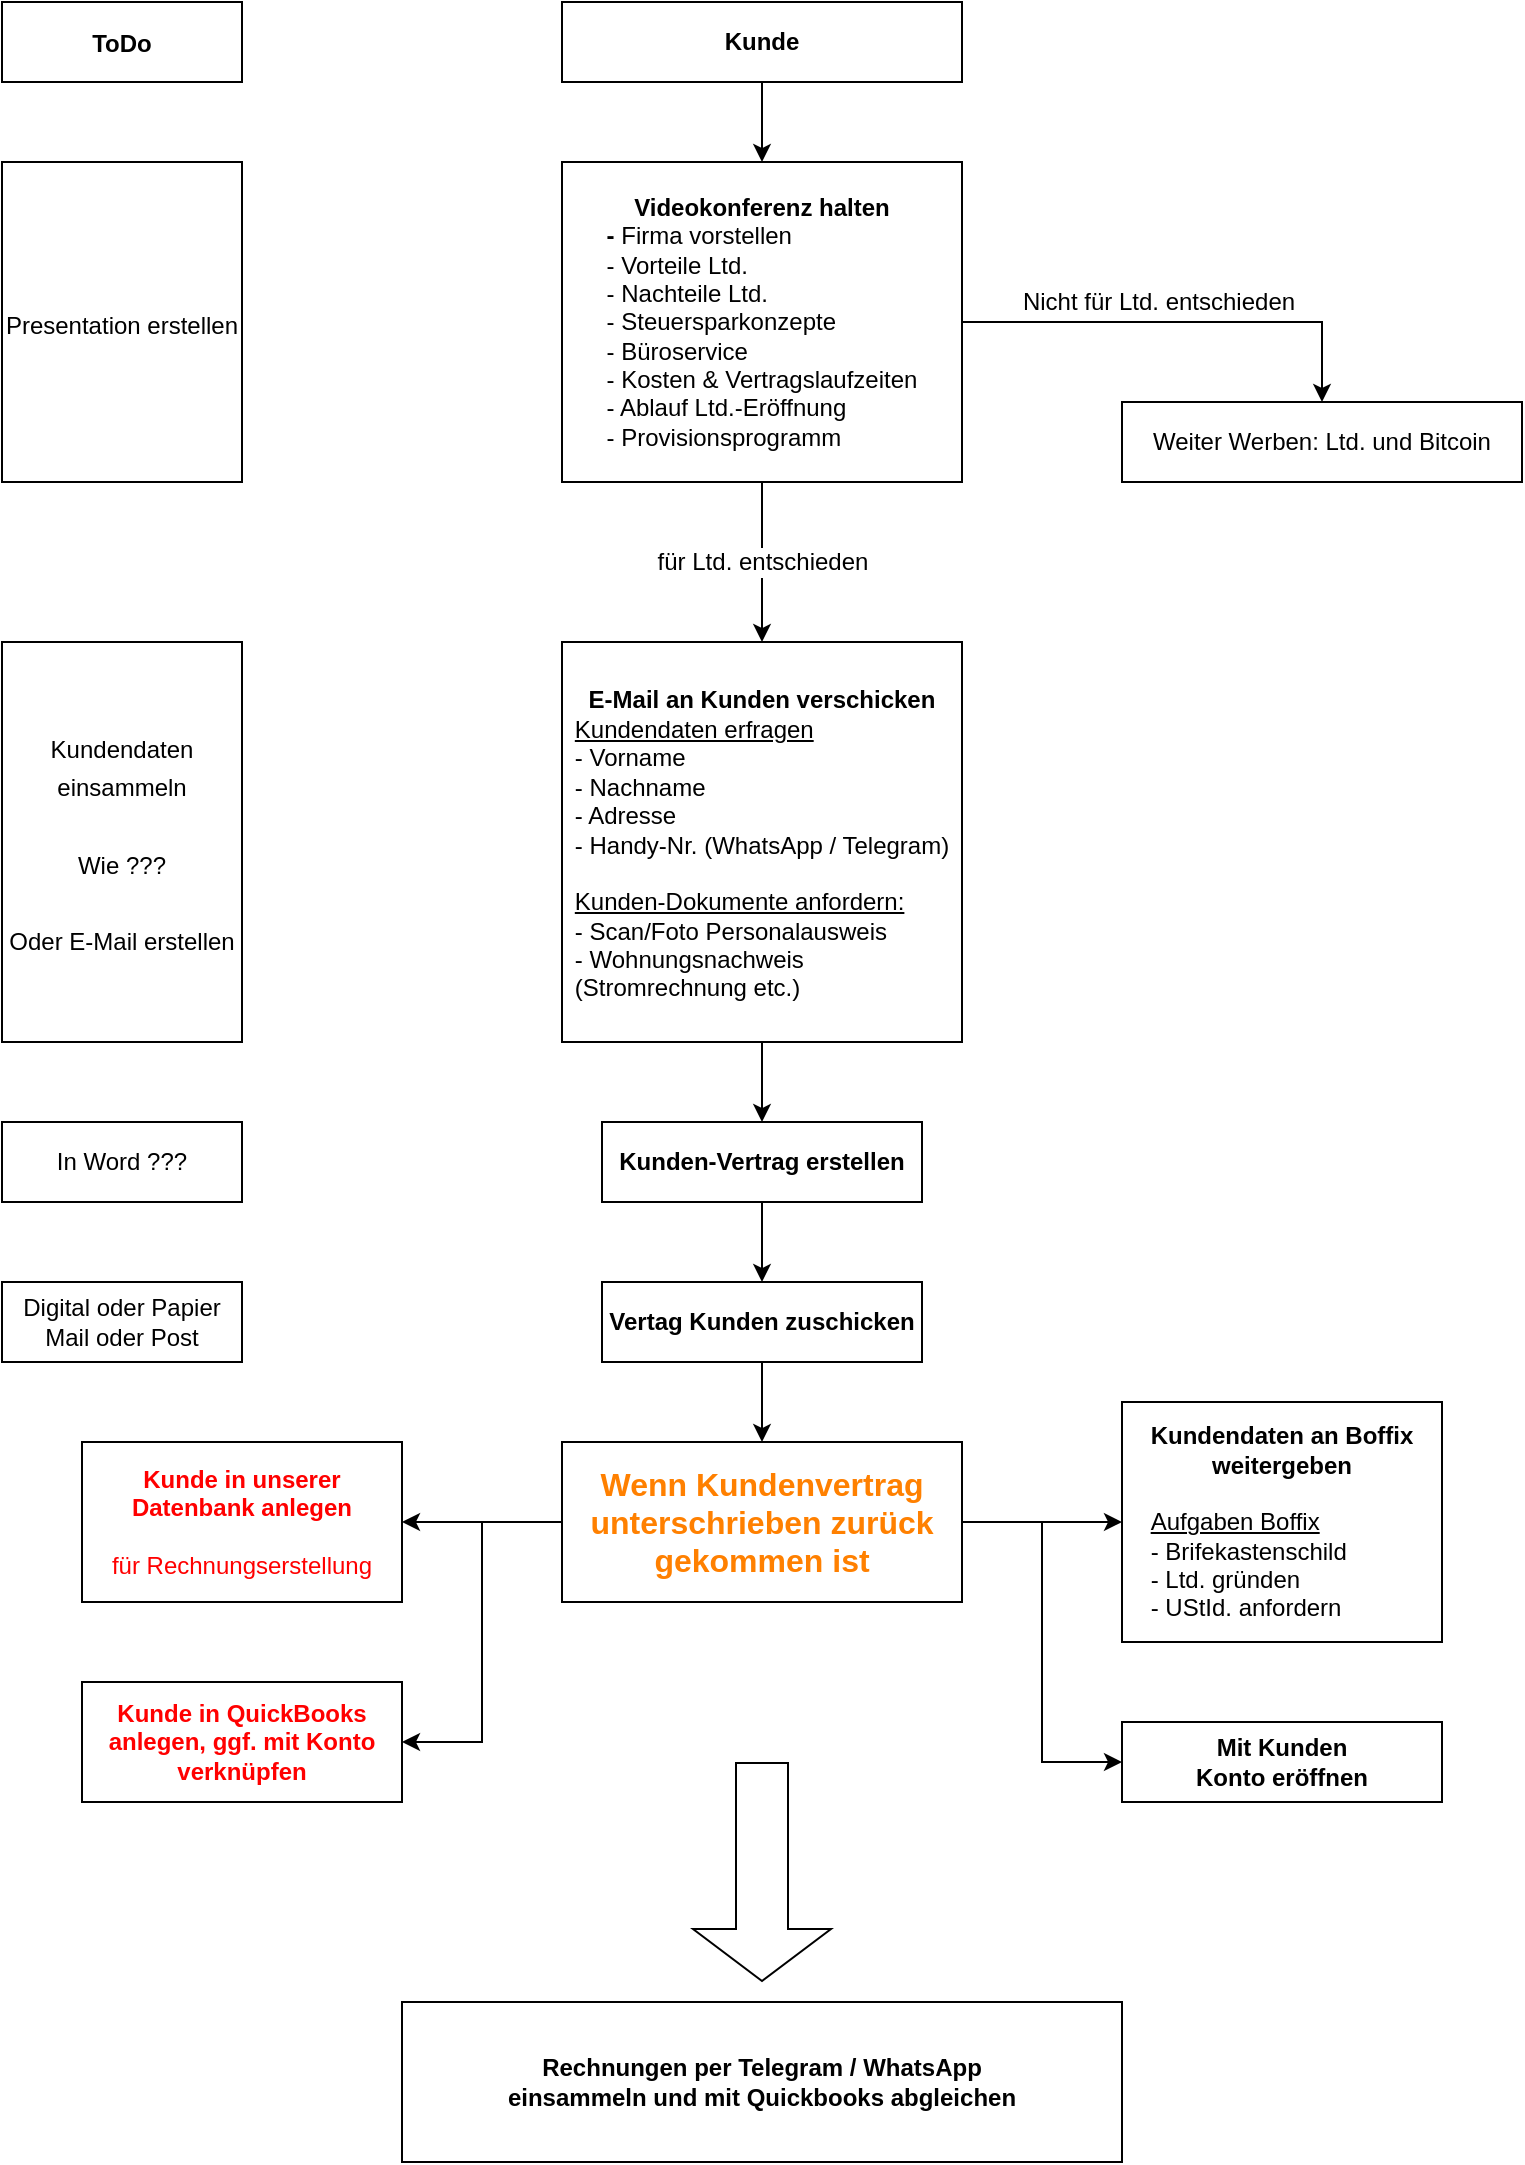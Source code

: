 <mxfile version="20.8.23" type="github">
  <diagram name="Seite-1" id="O6X6owak-KxjnDkndxaL">
    <mxGraphModel dx="1320" dy="754" grid="1" gridSize="10" guides="1" tooltips="1" connect="1" arrows="1" fold="1" page="1" pageScale="1" pageWidth="827" pageHeight="1169" math="0" shadow="0">
      <root>
        <mxCell id="0" />
        <mxCell id="1" parent="0" />
        <mxCell id="pdj2C71loEkQCJ0KdB5L-4" value="&lt;b&gt;Kunde&lt;/b&gt;" style="rounded=0;whiteSpace=wrap;html=1;" vertex="1" parent="1">
          <mxGeometry x="320" y="40" width="200" height="40" as="geometry" />
        </mxCell>
        <mxCell id="pdj2C71loEkQCJ0KdB5L-5" value="" style="endArrow=classic;html=1;rounded=0;exitX=0.5;exitY=1;exitDx=0;exitDy=0;" edge="1" parent="1" source="pdj2C71loEkQCJ0KdB5L-4" target="pdj2C71loEkQCJ0KdB5L-6">
          <mxGeometry width="50" height="50" relative="1" as="geometry">
            <mxPoint x="450" y="490" as="sourcePoint" />
            <mxPoint x="460" y="240" as="targetPoint" />
          </mxGeometry>
        </mxCell>
        <mxCell id="pdj2C71loEkQCJ0KdB5L-45" value="" style="edgeStyle=orthogonalEdgeStyle;rounded=0;orthogonalLoop=1;jettySize=auto;html=1;fontSize=12;entryX=0.5;entryY=0;entryDx=0;entryDy=0;" edge="1" parent="1" source="pdj2C71loEkQCJ0KdB5L-6" target="pdj2C71loEkQCJ0KdB5L-41">
          <mxGeometry relative="1" as="geometry" />
        </mxCell>
        <mxCell id="pdj2C71loEkQCJ0KdB5L-47" value="für Ltd. entschieden" style="edgeLabel;html=1;align=center;verticalAlign=middle;resizable=0;points=[];fontSize=12;" vertex="1" connectable="0" parent="pdj2C71loEkQCJ0KdB5L-45">
          <mxGeometry x="-0.3" relative="1" as="geometry">
            <mxPoint y="12" as="offset" />
          </mxGeometry>
        </mxCell>
        <mxCell id="pdj2C71loEkQCJ0KdB5L-46" value="" style="edgeStyle=orthogonalEdgeStyle;rounded=0;orthogonalLoop=1;jettySize=auto;html=1;fontSize=12;entryX=0.5;entryY=0;entryDx=0;entryDy=0;" edge="1" parent="1" source="pdj2C71loEkQCJ0KdB5L-6" target="pdj2C71loEkQCJ0KdB5L-12">
          <mxGeometry relative="1" as="geometry">
            <mxPoint x="700" y="240" as="targetPoint" />
          </mxGeometry>
        </mxCell>
        <mxCell id="pdj2C71loEkQCJ0KdB5L-48" value="Nicht für Ltd. entschieden" style="edgeLabel;html=1;align=center;verticalAlign=middle;resizable=0;points=[];fontSize=12;" vertex="1" connectable="0" parent="pdj2C71loEkQCJ0KdB5L-46">
          <mxGeometry x="-0.111" y="3" relative="1" as="geometry">
            <mxPoint y="-7" as="offset" />
          </mxGeometry>
        </mxCell>
        <mxCell id="pdj2C71loEkQCJ0KdB5L-6" value="&lt;div&gt;&lt;b&gt;Videokonferenz halten&lt;br&gt;&lt;/b&gt;&lt;/div&gt;&lt;div align=&quot;left&quot;&gt;&lt;b&gt;- &lt;/b&gt;Firma vorstellen&lt;/div&gt;&lt;div align=&quot;left&quot;&gt;- Vorteile Ltd.&lt;/div&gt;&lt;div align=&quot;left&quot;&gt;- Nachteile Ltd.&lt;/div&gt;&lt;div align=&quot;left&quot;&gt;- Steuersparkonzepte&lt;/div&gt;&lt;div align=&quot;left&quot;&gt;- Büroservice&lt;/div&gt;&lt;div align=&quot;left&quot;&gt;- Kosten &amp;amp; Vertragslaufzeiten&lt;br&gt;&lt;/div&gt;&lt;div align=&quot;left&quot;&gt;- Ablauf Ltd.-Eröffnung&lt;/div&gt;&lt;div align=&quot;left&quot;&gt;- Provisionsprogramm&lt;/div&gt;" style="rounded=0;whiteSpace=wrap;html=1;" vertex="1" parent="1">
          <mxGeometry x="320" y="120" width="200" height="160" as="geometry" />
        </mxCell>
        <mxCell id="pdj2C71loEkQCJ0KdB5L-12" value="Weiter Werben: Ltd. und Bitcoin" style="rounded=0;whiteSpace=wrap;html=1;" vertex="1" parent="1">
          <mxGeometry x="600" y="240" width="200" height="40" as="geometry" />
        </mxCell>
        <mxCell id="pdj2C71loEkQCJ0KdB5L-72" value="" style="edgeStyle=orthogonalEdgeStyle;rounded=0;orthogonalLoop=1;jettySize=auto;html=1;fontSize=12;fontColor=#000000;" edge="1" parent="1" source="pdj2C71loEkQCJ0KdB5L-31" target="pdj2C71loEkQCJ0KdB5L-68">
          <mxGeometry relative="1" as="geometry" />
        </mxCell>
        <mxCell id="pdj2C71loEkQCJ0KdB5L-31" value="&lt;b&gt;Kunden-Vertrag erstellen&lt;/b&gt;" style="rounded=0;whiteSpace=wrap;html=1;" vertex="1" parent="1">
          <mxGeometry x="340" y="600" width="160" height="40" as="geometry" />
        </mxCell>
        <mxCell id="pdj2C71loEkQCJ0KdB5L-44" value="" style="edgeStyle=orthogonalEdgeStyle;rounded=0;orthogonalLoop=1;jettySize=auto;html=1;fontSize=12;" edge="1" parent="1" source="pdj2C71loEkQCJ0KdB5L-41" target="pdj2C71loEkQCJ0KdB5L-31">
          <mxGeometry relative="1" as="geometry" />
        </mxCell>
        <mxCell id="pdj2C71loEkQCJ0KdB5L-41" value="&lt;div align=&quot;center&quot;&gt;&lt;b&gt;&lt;font style=&quot;font-size: 13px;&quot;&gt;&lt;font style=&quot;font-size: 14px;&quot;&gt;&lt;font style=&quot;font-size: 13px;&quot;&gt;&lt;font style=&quot;font-size: 12px;&quot;&gt;E-Mail an Kunden verschicken&lt;br&gt;&lt;/font&gt;&lt;/font&gt;&lt;/font&gt;&lt;/font&gt;&lt;/b&gt;&lt;/div&gt;&lt;div align=&quot;left&quot;&gt;&lt;u&gt;Kundendaten erfragen&lt;/u&gt;&lt;/div&gt;&lt;div align=&quot;left&quot;&gt;- Vorname&lt;/div&gt;&lt;div align=&quot;left&quot;&gt;- Nachname&lt;/div&gt;&lt;div align=&quot;left&quot;&gt;- Adresse&lt;/div&gt;&lt;div align=&quot;left&quot;&gt;- Handy-Nr. (WhatsApp / Telegram)&lt;/div&gt;&lt;div align=&quot;left&quot;&gt;&lt;br&gt;&lt;/div&gt;&lt;div align=&quot;left&quot;&gt;&lt;u&gt;Kunden-Dokumente anfordern:&lt;/u&gt;&lt;/div&gt;&lt;div align=&quot;left&quot;&gt;- Scan/Foto Personalausweis&lt;/div&gt;&lt;div align=&quot;left&quot;&gt;- Wohnungsnachweis&lt;/div&gt;&lt;div align=&quot;left&quot;&gt;(Stromrechnung etc.)&lt;br&gt;&lt;/div&gt;" style="rounded=0;whiteSpace=wrap;html=1;" vertex="1" parent="1">
          <mxGeometry x="320" y="360" width="200" height="200" as="geometry" />
        </mxCell>
        <mxCell id="pdj2C71loEkQCJ0KdB5L-52" value="&lt;div&gt;&lt;b&gt;Kundendaten an Boffix&lt;/b&gt;&lt;/div&gt;&lt;div&gt;&lt;b&gt;weitergeben&lt;/b&gt;&lt;/div&gt;&lt;div&gt;&lt;br&gt;&lt;/div&gt;&lt;div align=&quot;left&quot;&gt;&lt;u&gt;Aufgaben Boffix&lt;br&gt;&lt;/u&gt;&lt;/div&gt;&lt;div align=&quot;left&quot;&gt;- Brifekastenschild&lt;/div&gt;&lt;div align=&quot;left&quot;&gt;- Ltd. gründen&lt;/div&gt;&lt;div align=&quot;left&quot;&gt;- UStId. anfordern&lt;br&gt;&lt;/div&gt;" style="whiteSpace=wrap;html=1;rounded=0;" vertex="1" parent="1">
          <mxGeometry x="600" y="740" width="160" height="120" as="geometry" />
        </mxCell>
        <mxCell id="pdj2C71loEkQCJ0KdB5L-54" value="&lt;div&gt;&lt;b&gt;Mit Kunden &lt;br&gt;&lt;/b&gt;&lt;/div&gt;&lt;div&gt;&lt;b&gt;Konto eröffnen&lt;/b&gt;&lt;/div&gt;" style="whiteSpace=wrap;html=1;rounded=0;" vertex="1" parent="1">
          <mxGeometry x="600" y="900" width="160" height="40" as="geometry" />
        </mxCell>
        <mxCell id="pdj2C71loEkQCJ0KdB5L-57" value="&lt;div&gt;&lt;b&gt;Kunde in unserer&lt;/b&gt;&lt;/div&gt;&lt;div&gt;&lt;b&gt;Datenbank anlegen&lt;/b&gt;&lt;/div&gt;&lt;div&gt;&lt;br&gt;&lt;/div&gt;&lt;div&gt;für Rechnungserstellung&lt;b&gt;&lt;br&gt;&lt;/b&gt;&lt;/div&gt;" style="rounded=0;whiteSpace=wrap;html=1;fontSize=12;fontColor=#ff0000;" vertex="1" parent="1">
          <mxGeometry x="80" y="760" width="160" height="80" as="geometry" />
        </mxCell>
        <mxCell id="pdj2C71loEkQCJ0KdB5L-58" value="&lt;b&gt;Kunde in QuickBooks anlegen, ggf. mit Konto verknüpfen&lt;/b&gt;" style="rounded=0;whiteSpace=wrap;html=1;fontSize=12;fontColor=#FF0000;" vertex="1" parent="1">
          <mxGeometry x="80" y="880" width="160" height="60" as="geometry" />
        </mxCell>
        <mxCell id="pdj2C71loEkQCJ0KdB5L-65" value="" style="shape=flexArrow;endArrow=classic;html=1;rounded=0;fontSize=12;fontColor=#FF0000;endWidth=42;endSize=8.33;width=26;" edge="1" parent="1">
          <mxGeometry width="50" height="50" relative="1" as="geometry">
            <mxPoint x="420" y="920" as="sourcePoint" />
            <mxPoint x="420" y="1030" as="targetPoint" />
          </mxGeometry>
        </mxCell>
        <mxCell id="pdj2C71loEkQCJ0KdB5L-67" value="&lt;div&gt;&lt;b&gt;&lt;font color=&quot;#000000&quot;&gt;Rechnungen per Telegram / WhatsApp &lt;br&gt;&lt;/font&gt;&lt;/b&gt;&lt;/div&gt;&lt;div&gt;&lt;b&gt;&lt;font color=&quot;#000000&quot;&gt;einsammeln und mit Quickbooks abgleichen&lt;/font&gt;&lt;/b&gt;&lt;/div&gt;" style="rounded=0;whiteSpace=wrap;html=1;fontSize=12;fontColor=#FF0000;" vertex="1" parent="1">
          <mxGeometry x="240" y="1040" width="360" height="80" as="geometry" />
        </mxCell>
        <mxCell id="pdj2C71loEkQCJ0KdB5L-74" value="" style="edgeStyle=orthogonalEdgeStyle;rounded=0;orthogonalLoop=1;jettySize=auto;html=1;fontSize=12;fontColor=#000000;" edge="1" parent="1" source="pdj2C71loEkQCJ0KdB5L-68" target="pdj2C71loEkQCJ0KdB5L-73">
          <mxGeometry relative="1" as="geometry" />
        </mxCell>
        <mxCell id="pdj2C71loEkQCJ0KdB5L-68" value="&lt;b&gt;Vertag Kunden zuschicken&lt;/b&gt;" style="rounded=0;whiteSpace=wrap;html=1;fontSize=12;fontColor=#000000;" vertex="1" parent="1">
          <mxGeometry x="340" y="680" width="160" height="40" as="geometry" />
        </mxCell>
        <mxCell id="pdj2C71loEkQCJ0KdB5L-77" value="" style="edgeStyle=orthogonalEdgeStyle;rounded=0;orthogonalLoop=1;jettySize=auto;html=1;fontSize=14;fontColor=#FF8000;" edge="1" parent="1" source="pdj2C71loEkQCJ0KdB5L-73" target="pdj2C71loEkQCJ0KdB5L-57">
          <mxGeometry relative="1" as="geometry" />
        </mxCell>
        <mxCell id="pdj2C71loEkQCJ0KdB5L-79" value="" style="edgeStyle=orthogonalEdgeStyle;rounded=0;orthogonalLoop=1;jettySize=auto;html=1;fontSize=14;fontColor=#FF8000;entryX=1;entryY=0.5;entryDx=0;entryDy=0;" edge="1" parent="1" source="pdj2C71loEkQCJ0KdB5L-73" target="pdj2C71loEkQCJ0KdB5L-58">
          <mxGeometry relative="1" as="geometry">
            <mxPoint x="420" y="920" as="targetPoint" />
          </mxGeometry>
        </mxCell>
        <mxCell id="pdj2C71loEkQCJ0KdB5L-80" value="" style="edgeStyle=orthogonalEdgeStyle;rounded=0;orthogonalLoop=1;jettySize=auto;html=1;fontSize=14;fontColor=#FF8000;" edge="1" parent="1" source="pdj2C71loEkQCJ0KdB5L-73" target="pdj2C71loEkQCJ0KdB5L-52">
          <mxGeometry relative="1" as="geometry" />
        </mxCell>
        <mxCell id="pdj2C71loEkQCJ0KdB5L-82" value="" style="edgeStyle=orthogonalEdgeStyle;rounded=0;orthogonalLoop=1;jettySize=auto;html=1;fontSize=14;fontColor=#FF8000;entryX=0;entryY=0.5;entryDx=0;entryDy=0;" edge="1" parent="1" source="pdj2C71loEkQCJ0KdB5L-73" target="pdj2C71loEkQCJ0KdB5L-54">
          <mxGeometry relative="1" as="geometry">
            <mxPoint x="420" y="920" as="targetPoint" />
          </mxGeometry>
        </mxCell>
        <mxCell id="pdj2C71loEkQCJ0KdB5L-73" value="&lt;font style=&quot;font-size: 16px;&quot;&gt;&lt;b style=&quot;&quot;&gt;Wenn Kundenvertrag unterschrieben zurück gekommen ist&lt;br style=&quot;&quot;&gt;&lt;/b&gt;&lt;/font&gt;" style="rounded=0;whiteSpace=wrap;html=1;fontSize=14;fontColor=#FF8000;" vertex="1" parent="1">
          <mxGeometry x="320" y="760" width="200" height="80" as="geometry" />
        </mxCell>
        <mxCell id="pdj2C71loEkQCJ0KdB5L-84" value="&lt;font style=&quot;font-size: 13px;&quot;&gt;&lt;b&gt;&lt;font style=&quot;font-size: 13px;&quot; color=&quot;#000000&quot;&gt;&lt;font style=&quot;font-size: 12px;&quot;&gt;ToDo&lt;/font&gt;&lt;/font&gt;&lt;/b&gt;&lt;/font&gt;" style="rounded=0;whiteSpace=wrap;html=1;fontSize=14;fontColor=#FF8000;" vertex="1" parent="1">
          <mxGeometry x="40" y="40" width="120" height="40" as="geometry" />
        </mxCell>
        <mxCell id="pdj2C71loEkQCJ0KdB5L-85" value="&lt;font style=&quot;font-size: 15px;&quot;&gt;&lt;font style=&quot;font-size: 14px;&quot;&gt;&lt;font style=&quot;font-size: 13px;&quot;&gt;&lt;font style=&quot;font-size: 12px;&quot;&gt;Presentation erstellen&lt;/font&gt;&lt;/font&gt;&lt;/font&gt;&lt;/font&gt;" style="rounded=0;whiteSpace=wrap;html=1;fontSize=16;fontColor=#000000;" vertex="1" parent="1">
          <mxGeometry x="40" y="120" width="120" height="160" as="geometry" />
        </mxCell>
        <mxCell id="pdj2C71loEkQCJ0KdB5L-86" value="&lt;div&gt;&lt;font style=&quot;font-size: 15px;&quot;&gt;&lt;font style=&quot;font-size: 14px;&quot;&gt;&lt;font style=&quot;font-size: 13px;&quot;&gt;&lt;font style=&quot;font-size: 12px;&quot;&gt;Kundendaten einsammeln&lt;/font&gt;&lt;/font&gt;&lt;/font&gt;&lt;/font&gt;&lt;/div&gt;&lt;div&gt;&lt;font style=&quot;font-size: 15px;&quot;&gt;&lt;font style=&quot;font-size: 14px;&quot;&gt;&lt;font style=&quot;font-size: 13px;&quot;&gt;&lt;font style=&quot;font-size: 12px;&quot;&gt;&lt;br&gt;&lt;/font&gt;&lt;/font&gt;&lt;/font&gt;&lt;/font&gt;&lt;/div&gt;&lt;div&gt;&lt;font style=&quot;font-size: 15px;&quot;&gt;&lt;font style=&quot;font-size: 14px;&quot;&gt;&lt;font style=&quot;font-size: 13px;&quot;&gt;&lt;font style=&quot;font-size: 12px;&quot;&gt;Wie ???&lt;/font&gt;&lt;/font&gt;&lt;/font&gt;&lt;/font&gt;&lt;/div&gt;&lt;div&gt;&lt;font style=&quot;font-size: 15px;&quot;&gt;&lt;font style=&quot;font-size: 14px;&quot;&gt;&lt;font style=&quot;font-size: 13px;&quot;&gt;&lt;font style=&quot;font-size: 12px;&quot;&gt;&lt;br&gt;&lt;/font&gt;&lt;/font&gt;&lt;/font&gt;&lt;/font&gt;&lt;/div&gt;&lt;div&gt;&lt;font style=&quot;font-size: 15px;&quot;&gt;&lt;font style=&quot;font-size: 14px;&quot;&gt;&lt;font style=&quot;font-size: 13px;&quot;&gt;&lt;font style=&quot;font-size: 12px;&quot;&gt;Oder E-Mail erstellen&lt;br&gt;&lt;/font&gt;&lt;/font&gt;&lt;/font&gt;&lt;/font&gt;&lt;/div&gt;" style="rounded=0;whiteSpace=wrap;html=1;fontSize=16;fontColor=#000000;" vertex="1" parent="1">
          <mxGeometry x="40" y="360" width="120" height="200" as="geometry" />
        </mxCell>
        <mxCell id="pdj2C71loEkQCJ0KdB5L-87" value="In Word ???" style="rounded=0;whiteSpace=wrap;html=1;fontSize=12;fontColor=#000000;" vertex="1" parent="1">
          <mxGeometry x="40" y="600" width="120" height="40" as="geometry" />
        </mxCell>
        <mxCell id="pdj2C71loEkQCJ0KdB5L-88" value="&lt;div&gt;Digital oder Papier&lt;/div&gt;&lt;div&gt;Mail oder Post&lt;br&gt;&lt;/div&gt;" style="rounded=0;whiteSpace=wrap;html=1;fontSize=12;fontColor=#000000;" vertex="1" parent="1">
          <mxGeometry x="40" y="680" width="120" height="40" as="geometry" />
        </mxCell>
      </root>
    </mxGraphModel>
  </diagram>
</mxfile>
